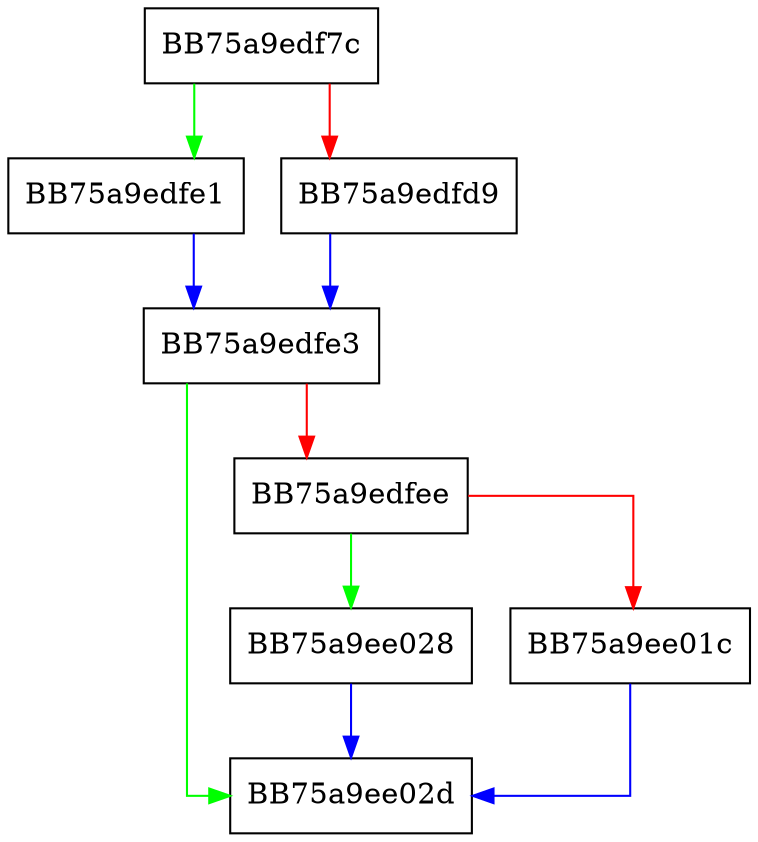 digraph __std_fs_convert_wide_to_narrow_replace_chars {
  node [shape="box"];
  graph [splines=ortho];
  BB75a9edf7c -> BB75a9edfe1 [color="green"];
  BB75a9edf7c -> BB75a9edfd9 [color="red"];
  BB75a9edfd9 -> BB75a9edfe3 [color="blue"];
  BB75a9edfe1 -> BB75a9edfe3 [color="blue"];
  BB75a9edfe3 -> BB75a9ee02d [color="green"];
  BB75a9edfe3 -> BB75a9edfee [color="red"];
  BB75a9edfee -> BB75a9ee028 [color="green"];
  BB75a9edfee -> BB75a9ee01c [color="red"];
  BB75a9ee01c -> BB75a9ee02d [color="blue"];
  BB75a9ee028 -> BB75a9ee02d [color="blue"];
}